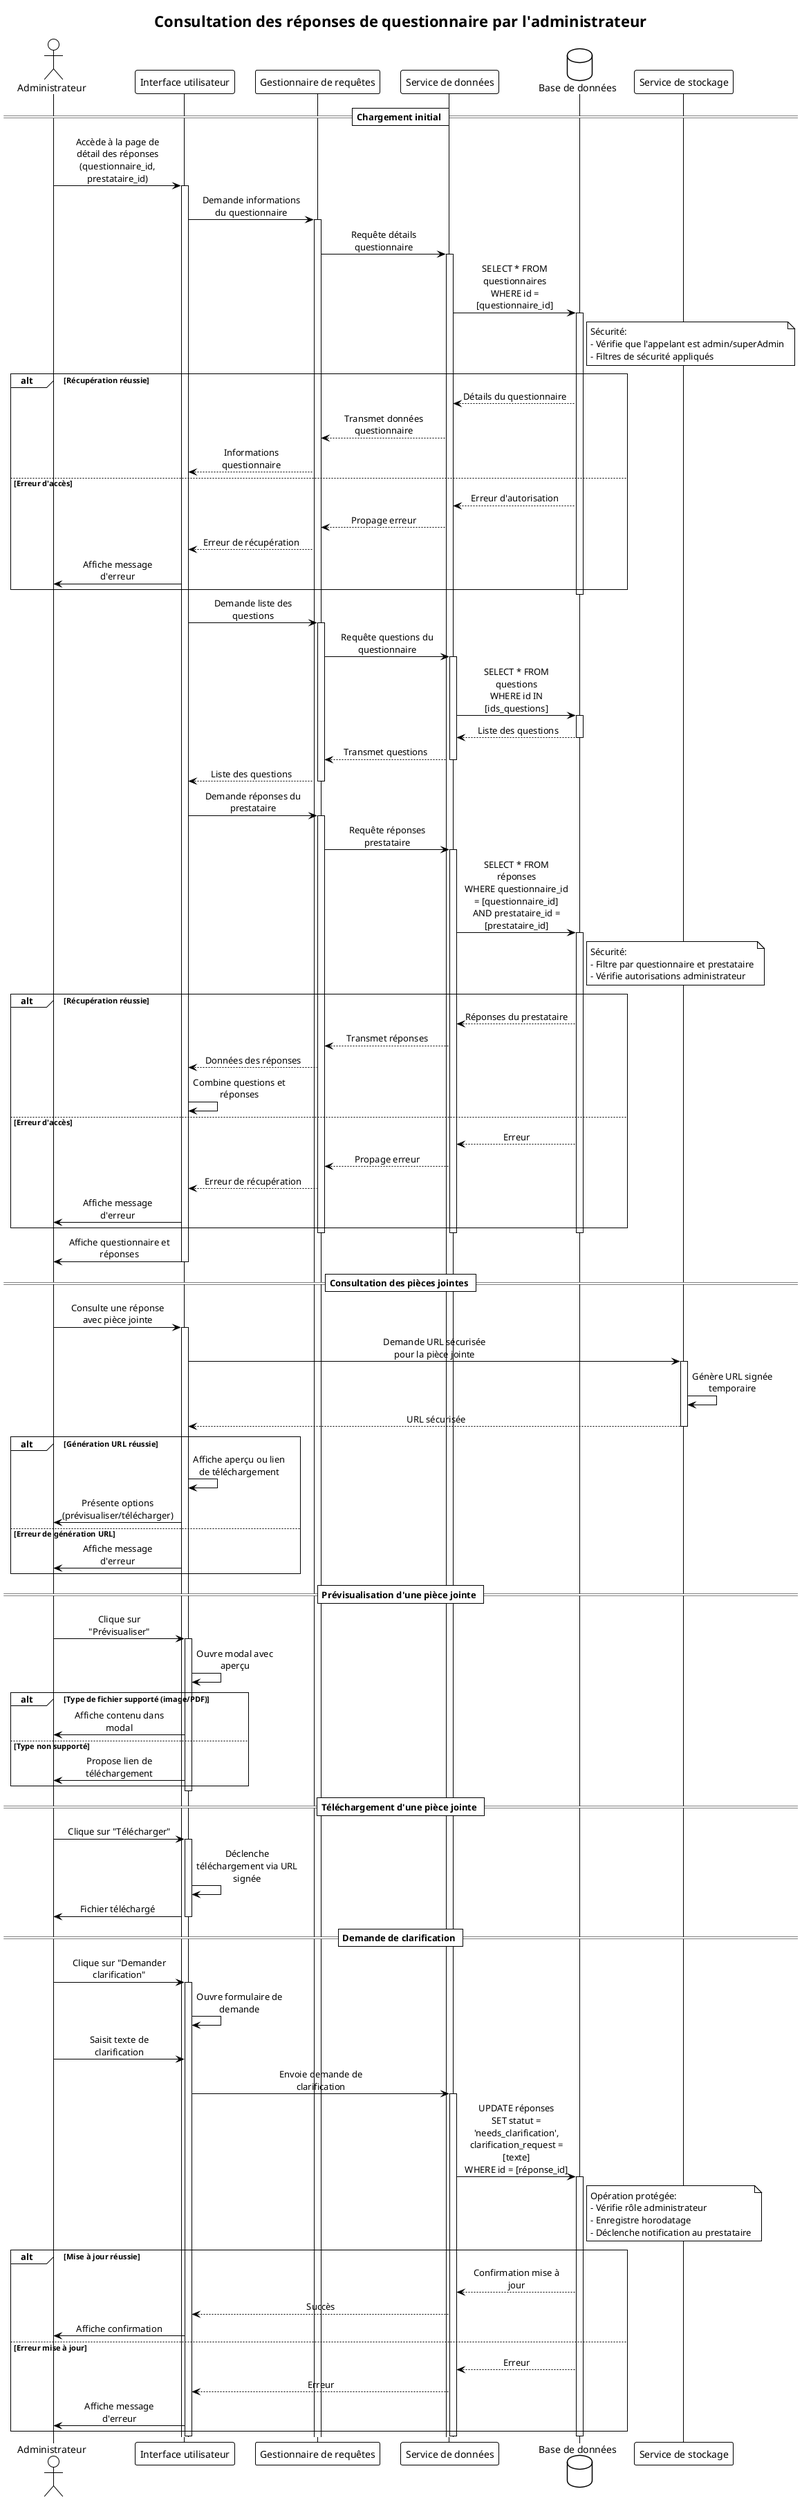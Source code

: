 @startuml "Consultation des réponses de questionnaire"
!theme plain
skinparam sequenceMessageAlign center
skinparam responseMessageBelowArrow true
skinparam maxMessageSize 150

title "Consultation des réponses de questionnaire par l'administrateur"

actor "Administrateur" as Admin
participant "Interface utilisateur" as UI
participant "Gestionnaire de requêtes" as QueryManager
participant "Service de données" as DataService
database "Base de données" as DB
participant "Service de stockage" as StorageService

== Chargement initial ==
Admin -> UI: Accède à la page de détail des réponses\n(questionnaire_id, prestataire_id)
activate UI
UI -> QueryManager: Demande informations du questionnaire
activate QueryManager
QueryManager -> DataService: Requête détails questionnaire
activate DataService

DataService -> DB: SELECT * FROM questionnaires\nWHERE id = [questionnaire_id]
activate DB
note right of DB
  Sécurité:
  - Vérifie que l'appelant est admin/superAdmin
  - Filtres de sécurité appliqués
end note

alt Récupération réussie
    DB --> DataService: Détails du questionnaire
    DataService --> QueryManager: Transmet données questionnaire
    QueryManager --> UI: Informations questionnaire
else Erreur d'accès
    DB --> DataService: Erreur d'autorisation
    DataService --> QueryManager: Propage erreur
    QueryManager --> UI: Erreur de récupération
    UI -> Admin: Affiche message d'erreur
end
deactivate DB

UI -> QueryManager: Demande liste des questions
activate QueryManager
QueryManager -> DataService: Requête questions du questionnaire
activate DataService

DataService -> DB: SELECT * FROM questions\nWHERE id IN [ids_questions]
activate DB
DB --> DataService: Liste des questions
deactivate DB
DataService --> QueryManager: Transmet questions
deactivate DataService
QueryManager --> UI: Liste des questions
deactivate QueryManager

UI -> QueryManager: Demande réponses du prestataire
activate QueryManager
QueryManager -> DataService: Requête réponses prestataire
activate DataService

DataService -> DB: SELECT * FROM réponses\nWHERE questionnaire_id = [questionnaire_id]\nAND prestataire_id = [prestataire_id]
activate DB
note right of DB
  Sécurité:
  - Filtre par questionnaire et prestataire
  - Vérifie autorisations administrateur
end note

alt Récupération réussie
    DB --> DataService: Réponses du prestataire
    DataService --> QueryManager: Transmet réponses
    QueryManager --> UI: Données des réponses
    UI -> UI: Combine questions et réponses
else Erreur d'accès
    DB --> DataService: Erreur
    DataService --> QueryManager: Propage erreur
    QueryManager --> UI: Erreur de récupération
    UI -> Admin: Affiche message d'erreur
end
deactivate DB
deactivate DataService
deactivate QueryManager

UI -> Admin: Affiche questionnaire et réponses
deactivate UI

== Consultation des pièces jointes ==
Admin -> UI: Consulte une réponse avec pièce jointe
activate UI

UI -> StorageService: Demande URL sécurisée pour la pièce jointe
activate StorageService
StorageService -> StorageService: Génère URL signée temporaire
StorageService --> UI: URL sécurisée
deactivate StorageService

alt Génération URL réussie
    UI -> UI: Affiche aperçu ou lien de téléchargement
    UI -> Admin: Présente options (prévisualiser/télécharger)
else Erreur de génération URL
    UI -> Admin: Affiche message d'erreur
end

== Prévisualisation d'une pièce jointe ==
Admin -> UI: Clique sur "Prévisualiser"
activate UI
UI -> UI: Ouvre modal avec aperçu
alt Type de fichier supporté (image/PDF)
    UI -> Admin: Affiche contenu dans modal
else Type non supporté
    UI -> Admin: Propose lien de téléchargement
end
deactivate UI

== Téléchargement d'une pièce jointe ==
Admin -> UI: Clique sur "Télécharger"
activate UI
UI -> UI: Déclenche téléchargement via URL signée
UI -> Admin: Fichier téléchargé
deactivate UI

== Demande de clarification ==
Admin -> UI: Clique sur "Demander clarification"
activate UI
UI -> UI: Ouvre formulaire de demande
Admin -> UI: Saisit texte de clarification
UI -> DataService: Envoie demande de clarification
activate DataService

DataService -> DB: UPDATE réponses\nSET statut = 'needs_clarification',\nclarification_request = [texte]\nWHERE id = [réponse_id]
activate DB
note right of DB
  Opération protégée:
  - Vérifie rôle administrateur
  - Enregistre horodatage
  - Déclenche notification au prestataire
end note

alt Mise à jour réussie
    DB --> DataService: Confirmation mise à jour
    DataService --> UI: Succès
    UI -> Admin: Affiche confirmation
else Erreur mise à jour
    DB --> DataService: Erreur
    DataService --> UI: Erreur
    UI -> Admin: Affiche message d'erreur
end
deactivate DB
deactivate DataService
deactivate UI

@enduml